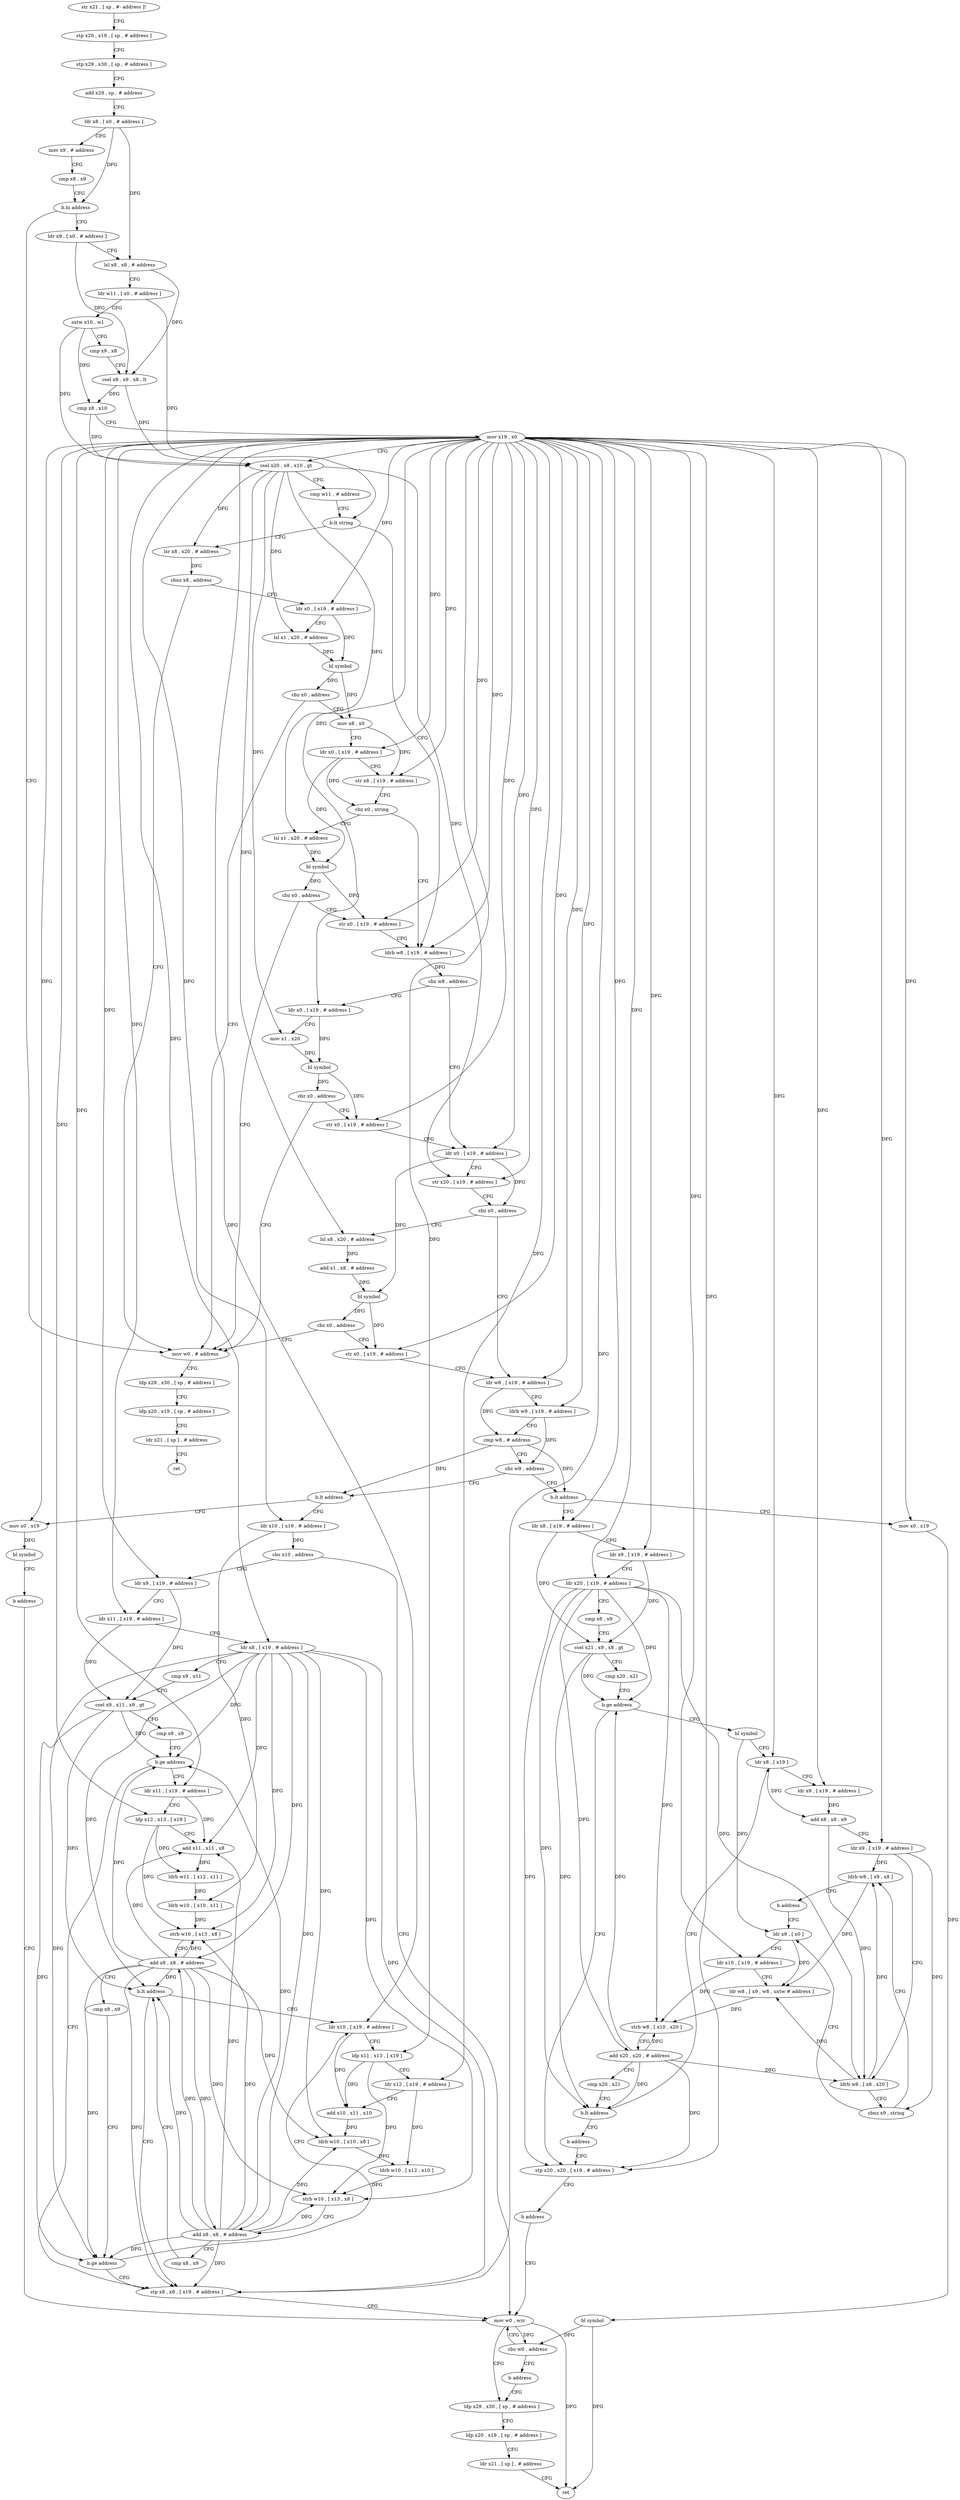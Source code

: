 digraph "func" {
"4267792" [label = "str x21 , [ sp , #- address ]!" ]
"4267796" [label = "stp x20 , x19 , [ sp , # address ]" ]
"4267800" [label = "stp x29 , x30 , [ sp , # address ]" ]
"4267804" [label = "add x29 , sp , # address" ]
"4267808" [label = "ldr x8 , [ x0 , # address ]" ]
"4267812" [label = "mov x9 , # address" ]
"4267816" [label = "cmp x8 , x9" ]
"4267820" [label = "b.hi address" ]
"4268276" [label = "mov w0 , # address" ]
"4267824" [label = "ldr x9 , [ x0 , # address ]" ]
"4268280" [label = "ldp x29 , x30 , [ sp , # address ]" ]
"4268284" [label = "ldp x20 , x19 , [ sp , # address ]" ]
"4268288" [label = "ldr x21 , [ sp ] , # address" ]
"4268292" [label = "ret" ]
"4267828" [label = "lsl x8 , x8 , # address" ]
"4267832" [label = "ldr w11 , [ x0 , # address ]" ]
"4267836" [label = "sxtw x10 , w1" ]
"4267840" [label = "cmp x9 , x8" ]
"4267844" [label = "csel x8 , x9 , x8 , lt" ]
"4267848" [label = "cmp x8 , x10" ]
"4267852" [label = "mov x19 , x0" ]
"4267856" [label = "csel x20 , x8 , x10 , gt" ]
"4267860" [label = "cmp w11 , # address" ]
"4267864" [label = "b.lt string" ]
"4267924" [label = "ldrb w8 , [ x19 , # address ]" ]
"4267868" [label = "lsr x8 , x20 , # address" ]
"4267928" [label = "cbz w8 , address" ]
"4267952" [label = "ldr x0 , [ x19 , # address ]" ]
"4267932" [label = "ldr x0 , [ x19 , # address ]" ]
"4267872" [label = "cbnz x8 , address" ]
"4267876" [label = "ldr x0 , [ x19 , # address ]" ]
"4267956" [label = "str x20 , [ x19 , # address ]" ]
"4267960" [label = "cbz x0 , address" ]
"4267984" [label = "ldr w8 , [ x19 , # address ]" ]
"4267964" [label = "lsl x8 , x20 , # address" ]
"4267936" [label = "mov x1 , x20" ]
"4267940" [label = "bl symbol" ]
"4267944" [label = "cbz x0 , address" ]
"4267948" [label = "str x0 , [ x19 , # address ]" ]
"4267880" [label = "lsl x1 , x20 , # address" ]
"4267884" [label = "bl symbol" ]
"4267888" [label = "cbz x0 , address" ]
"4267892" [label = "mov x8 , x0" ]
"4267988" [label = "ldrb w9 , [ x19 , # address ]" ]
"4267992" [label = "cmp w8 , # address" ]
"4267996" [label = "cbz w9 , address" ]
"4268020" [label = "b.lt address" ]
"4268000" [label = "b.lt address" ]
"4267968" [label = "add x1 , x8 , # address" ]
"4267972" [label = "bl symbol" ]
"4267976" [label = "cbz x0 , address" ]
"4267980" [label = "str x0 , [ x19 , # address ]" ]
"4267896" [label = "ldr x0 , [ x19 , # address ]" ]
"4267900" [label = "str x8 , [ x19 , # address ]" ]
"4267904" [label = "cbz x0 , string" ]
"4267908" [label = "lsl x1 , x20 , # address" ]
"4268140" [label = "ldr x10 , [ x19 , # address ]" ]
"4268024" [label = "mov x0 , x19" ]
"4268036" [label = "ldr x8 , [ x19 , # address ]" ]
"4268004" [label = "mov x0 , x19" ]
"4267912" [label = "bl symbol" ]
"4267916" [label = "cbz x0 , address" ]
"4267920" [label = "str x0 , [ x19 , # address ]" ]
"4268144" [label = "cbz x10 , address" ]
"4268256" [label = "mov w0 , wzr" ]
"4268148" [label = "ldr x9 , [ x19 , # address ]" ]
"4268028" [label = "bl symbol" ]
"4268032" [label = "b address" ]
"4268040" [label = "ldr x9 , [ x19 , # address ]" ]
"4268044" [label = "ldr x20 , [ x19 , # address ]" ]
"4268048" [label = "cmp x8 , x9" ]
"4268052" [label = "csel x21 , x9 , x8 , gt" ]
"4268056" [label = "cmp x20 , x21" ]
"4268060" [label = "b.ge address" ]
"4268132" [label = "stp x20 , x20 , [ x19 , # address ]" ]
"4268064" [label = "bl symbol" ]
"4268008" [label = "bl symbol" ]
"4268012" [label = "cbz w0 , address" ]
"4268016" [label = "b address" ]
"4268260" [label = "ldp x29 , x30 , [ sp , # address ]" ]
"4268152" [label = "ldr x11 , [ x19 , # address ]" ]
"4268156" [label = "ldr x8 , [ x19 , # address ]" ]
"4268160" [label = "cmp x9 , x11" ]
"4268164" [label = "csel x9 , x11 , x9 , gt" ]
"4268168" [label = "cmp x8 , x9" ]
"4268172" [label = "b.ge address" ]
"4268252" [label = "stp x8 , x8 , [ x19 , # address ]" ]
"4268176" [label = "ldr x11 , [ x19 , # address ]" ]
"4268136" [label = "b address" ]
"4268068" [label = "ldr x8 , [ x19 ]" ]
"4268180" [label = "ldp x12 , x13 , [ x19 ]" ]
"4268184" [label = "add x11 , x11 , x8" ]
"4268188" [label = "ldrb w11 , [ x12 , x11 ]" ]
"4268192" [label = "ldrb w10 , [ x10 , x11 ]" ]
"4268196" [label = "strb w10 , [ x13 , x8 ]" ]
"4268200" [label = "add x8 , x8 , # address" ]
"4268204" [label = "cmp x8 , x9" ]
"4268208" [label = "b.ge address" ]
"4268212" [label = "ldr x10 , [ x19 , # address ]" ]
"4268124" [label = "ldrb w8 , [ x9 , x8 ]" ]
"4268128" [label = "b address" ]
"4268092" [label = "ldr x9 , [ x0 ]" ]
"4268096" [label = "ldr x10 , [ x19 , # address ]" ]
"4268100" [label = "ldr w8 , [ x9 , w8 , uxtw # address ]" ]
"4268104" [label = "strb w8 , [ x10 , x20 ]" ]
"4268108" [label = "add x20 , x20 , # address" ]
"4268112" [label = "cmp x20 , x21" ]
"4268116" [label = "b.lt address" ]
"4268120" [label = "b address" ]
"4268264" [label = "ldp x20 , x19 , [ sp , # address ]" ]
"4268268" [label = "ldr x21 , [ sp ] , # address" ]
"4268272" [label = "ret" ]
"4268216" [label = "ldp x11 , x13 , [ x19 ]" ]
"4268220" [label = "ldr x12 , [ x19 , # address ]" ]
"4268224" [label = "add x10 , x11 , x10" ]
"4268228" [label = "ldrb w10 , [ x10 , x8 ]" ]
"4268232" [label = "ldrb w10 , [ x12 , x10 ]" ]
"4268236" [label = "strb w10 , [ x13 , x8 ]" ]
"4268240" [label = "add x8 , x8 , # address" ]
"4268244" [label = "cmp x8 , x9" ]
"4268248" [label = "b.lt address" ]
"4268072" [label = "ldr x9 , [ x19 , # address ]" ]
"4268076" [label = "add x8 , x8 , x9" ]
"4268080" [label = "ldr x9 , [ x19 , # address ]" ]
"4268084" [label = "ldrb w8 , [ x8 , x20 ]" ]
"4268088" [label = "cbnz x9 , string" ]
"4267792" -> "4267796" [ label = "CFG" ]
"4267796" -> "4267800" [ label = "CFG" ]
"4267800" -> "4267804" [ label = "CFG" ]
"4267804" -> "4267808" [ label = "CFG" ]
"4267808" -> "4267812" [ label = "CFG" ]
"4267808" -> "4267820" [ label = "DFG" ]
"4267808" -> "4267828" [ label = "DFG" ]
"4267812" -> "4267816" [ label = "CFG" ]
"4267816" -> "4267820" [ label = "CFG" ]
"4267820" -> "4268276" [ label = "CFG" ]
"4267820" -> "4267824" [ label = "CFG" ]
"4268276" -> "4268280" [ label = "CFG" ]
"4267824" -> "4267828" [ label = "CFG" ]
"4267824" -> "4267844" [ label = "DFG" ]
"4268280" -> "4268284" [ label = "CFG" ]
"4268284" -> "4268288" [ label = "CFG" ]
"4268288" -> "4268292" [ label = "CFG" ]
"4267828" -> "4267832" [ label = "CFG" ]
"4267828" -> "4267844" [ label = "DFG" ]
"4267832" -> "4267836" [ label = "CFG" ]
"4267832" -> "4267864" [ label = "DFG" ]
"4267836" -> "4267840" [ label = "CFG" ]
"4267836" -> "4267848" [ label = "DFG" ]
"4267836" -> "4267856" [ label = "DFG" ]
"4267840" -> "4267844" [ label = "CFG" ]
"4267844" -> "4267848" [ label = "DFG" ]
"4267844" -> "4267856" [ label = "DFG" ]
"4267848" -> "4267852" [ label = "CFG" ]
"4267848" -> "4267856" [ label = "DFG" ]
"4267852" -> "4267856" [ label = "CFG" ]
"4267852" -> "4267924" [ label = "DFG" ]
"4267852" -> "4267952" [ label = "DFG" ]
"4267852" -> "4267956" [ label = "DFG" ]
"4267852" -> "4267932" [ label = "DFG" ]
"4267852" -> "4267876" [ label = "DFG" ]
"4267852" -> "4267984" [ label = "DFG" ]
"4267852" -> "4267988" [ label = "DFG" ]
"4267852" -> "4267948" [ label = "DFG" ]
"4267852" -> "4267896" [ label = "DFG" ]
"4267852" -> "4267900" [ label = "DFG" ]
"4267852" -> "4267980" [ label = "DFG" ]
"4267852" -> "4268140" [ label = "DFG" ]
"4267852" -> "4268024" [ label = "DFG" ]
"4267852" -> "4268036" [ label = "DFG" ]
"4267852" -> "4268040" [ label = "DFG" ]
"4267852" -> "4268044" [ label = "DFG" ]
"4267852" -> "4268004" [ label = "DFG" ]
"4267852" -> "4267920" [ label = "DFG" ]
"4267852" -> "4268148" [ label = "DFG" ]
"4267852" -> "4268152" [ label = "DFG" ]
"4267852" -> "4268156" [ label = "DFG" ]
"4267852" -> "4268132" [ label = "DFG" ]
"4267852" -> "4268252" [ label = "DFG" ]
"4267852" -> "4268176" [ label = "DFG" ]
"4267852" -> "4268180" [ label = "DFG" ]
"4267852" -> "4268068" [ label = "DFG" ]
"4267852" -> "4268072" [ label = "DFG" ]
"4267852" -> "4268080" [ label = "DFG" ]
"4267852" -> "4268212" [ label = "DFG" ]
"4267852" -> "4268216" [ label = "DFG" ]
"4267852" -> "4268220" [ label = "DFG" ]
"4267852" -> "4268096" [ label = "DFG" ]
"4267856" -> "4267860" [ label = "CFG" ]
"4267856" -> "4267868" [ label = "DFG" ]
"4267856" -> "4267956" [ label = "DFG" ]
"4267856" -> "4267936" [ label = "DFG" ]
"4267856" -> "4267880" [ label = "DFG" ]
"4267856" -> "4267964" [ label = "DFG" ]
"4267856" -> "4267908" [ label = "DFG" ]
"4267860" -> "4267864" [ label = "CFG" ]
"4267864" -> "4267924" [ label = "CFG" ]
"4267864" -> "4267868" [ label = "CFG" ]
"4267924" -> "4267928" [ label = "DFG" ]
"4267868" -> "4267872" [ label = "DFG" ]
"4267928" -> "4267952" [ label = "CFG" ]
"4267928" -> "4267932" [ label = "CFG" ]
"4267952" -> "4267956" [ label = "CFG" ]
"4267952" -> "4267960" [ label = "DFG" ]
"4267952" -> "4267972" [ label = "DFG" ]
"4267932" -> "4267936" [ label = "CFG" ]
"4267932" -> "4267940" [ label = "DFG" ]
"4267872" -> "4268276" [ label = "CFG" ]
"4267872" -> "4267876" [ label = "CFG" ]
"4267876" -> "4267880" [ label = "CFG" ]
"4267876" -> "4267884" [ label = "DFG" ]
"4267956" -> "4267960" [ label = "CFG" ]
"4267960" -> "4267984" [ label = "CFG" ]
"4267960" -> "4267964" [ label = "CFG" ]
"4267984" -> "4267988" [ label = "CFG" ]
"4267984" -> "4267992" [ label = "DFG" ]
"4267964" -> "4267968" [ label = "DFG" ]
"4267936" -> "4267940" [ label = "DFG" ]
"4267940" -> "4267944" [ label = "DFG" ]
"4267940" -> "4267948" [ label = "DFG" ]
"4267944" -> "4268276" [ label = "CFG" ]
"4267944" -> "4267948" [ label = "CFG" ]
"4267948" -> "4267952" [ label = "CFG" ]
"4267880" -> "4267884" [ label = "DFG" ]
"4267884" -> "4267888" [ label = "DFG" ]
"4267884" -> "4267892" [ label = "DFG" ]
"4267888" -> "4268276" [ label = "CFG" ]
"4267888" -> "4267892" [ label = "CFG" ]
"4267892" -> "4267896" [ label = "CFG" ]
"4267892" -> "4267900" [ label = "DFG" ]
"4267988" -> "4267992" [ label = "CFG" ]
"4267988" -> "4267996" [ label = "DFG" ]
"4267992" -> "4267996" [ label = "CFG" ]
"4267992" -> "4268020" [ label = "DFG" ]
"4267992" -> "4268000" [ label = "DFG" ]
"4267996" -> "4268020" [ label = "CFG" ]
"4267996" -> "4268000" [ label = "CFG" ]
"4268020" -> "4268140" [ label = "CFG" ]
"4268020" -> "4268024" [ label = "CFG" ]
"4268000" -> "4268036" [ label = "CFG" ]
"4268000" -> "4268004" [ label = "CFG" ]
"4267968" -> "4267972" [ label = "DFG" ]
"4267972" -> "4267976" [ label = "DFG" ]
"4267972" -> "4267980" [ label = "DFG" ]
"4267976" -> "4268276" [ label = "CFG" ]
"4267976" -> "4267980" [ label = "CFG" ]
"4267980" -> "4267984" [ label = "CFG" ]
"4267896" -> "4267900" [ label = "CFG" ]
"4267896" -> "4267904" [ label = "DFG" ]
"4267896" -> "4267912" [ label = "DFG" ]
"4267900" -> "4267904" [ label = "CFG" ]
"4267904" -> "4267924" [ label = "CFG" ]
"4267904" -> "4267908" [ label = "CFG" ]
"4267908" -> "4267912" [ label = "DFG" ]
"4268140" -> "4268144" [ label = "DFG" ]
"4268140" -> "4268192" [ label = "DFG" ]
"4268024" -> "4268028" [ label = "DFG" ]
"4268036" -> "4268040" [ label = "CFG" ]
"4268036" -> "4268052" [ label = "DFG" ]
"4268004" -> "4268008" [ label = "DFG" ]
"4267912" -> "4267916" [ label = "DFG" ]
"4267912" -> "4267920" [ label = "DFG" ]
"4267916" -> "4268276" [ label = "CFG" ]
"4267916" -> "4267920" [ label = "CFG" ]
"4267920" -> "4267924" [ label = "CFG" ]
"4268144" -> "4268256" [ label = "CFG" ]
"4268144" -> "4268148" [ label = "CFG" ]
"4268256" -> "4268260" [ label = "CFG" ]
"4268256" -> "4268012" [ label = "DFG" ]
"4268256" -> "4268272" [ label = "DFG" ]
"4268148" -> "4268152" [ label = "CFG" ]
"4268148" -> "4268164" [ label = "DFG" ]
"4268028" -> "4268032" [ label = "CFG" ]
"4268032" -> "4268256" [ label = "CFG" ]
"4268040" -> "4268044" [ label = "CFG" ]
"4268040" -> "4268052" [ label = "DFG" ]
"4268044" -> "4268048" [ label = "CFG" ]
"4268044" -> "4268060" [ label = "DFG" ]
"4268044" -> "4268132" [ label = "DFG" ]
"4268044" -> "4268084" [ label = "DFG" ]
"4268044" -> "4268104" [ label = "DFG" ]
"4268044" -> "4268108" [ label = "DFG" ]
"4268044" -> "4268116" [ label = "DFG" ]
"4268048" -> "4268052" [ label = "CFG" ]
"4268052" -> "4268056" [ label = "CFG" ]
"4268052" -> "4268060" [ label = "DFG" ]
"4268052" -> "4268116" [ label = "DFG" ]
"4268056" -> "4268060" [ label = "CFG" ]
"4268060" -> "4268132" [ label = "CFG" ]
"4268060" -> "4268064" [ label = "CFG" ]
"4268132" -> "4268136" [ label = "CFG" ]
"4268064" -> "4268068" [ label = "CFG" ]
"4268064" -> "4268092" [ label = "DFG" ]
"4268008" -> "4268012" [ label = "DFG" ]
"4268008" -> "4268272" [ label = "DFG" ]
"4268012" -> "4268256" [ label = "CFG" ]
"4268012" -> "4268016" [ label = "CFG" ]
"4268016" -> "4268260" [ label = "CFG" ]
"4268260" -> "4268264" [ label = "CFG" ]
"4268152" -> "4268156" [ label = "CFG" ]
"4268152" -> "4268164" [ label = "DFG" ]
"4268156" -> "4268160" [ label = "CFG" ]
"4268156" -> "4268172" [ label = "DFG" ]
"4268156" -> "4268252" [ label = "DFG" ]
"4268156" -> "4268184" [ label = "DFG" ]
"4268156" -> "4268196" [ label = "DFG" ]
"4268156" -> "4268200" [ label = "DFG" ]
"4268156" -> "4268208" [ label = "DFG" ]
"4268156" -> "4268228" [ label = "DFG" ]
"4268156" -> "4268236" [ label = "DFG" ]
"4268156" -> "4268240" [ label = "DFG" ]
"4268156" -> "4268248" [ label = "DFG" ]
"4268160" -> "4268164" [ label = "CFG" ]
"4268164" -> "4268168" [ label = "CFG" ]
"4268164" -> "4268172" [ label = "DFG" ]
"4268164" -> "4268208" [ label = "DFG" ]
"4268164" -> "4268248" [ label = "DFG" ]
"4268168" -> "4268172" [ label = "CFG" ]
"4268172" -> "4268252" [ label = "CFG" ]
"4268172" -> "4268176" [ label = "CFG" ]
"4268252" -> "4268256" [ label = "CFG" ]
"4268176" -> "4268180" [ label = "CFG" ]
"4268176" -> "4268184" [ label = "DFG" ]
"4268136" -> "4268256" [ label = "CFG" ]
"4268068" -> "4268072" [ label = "CFG" ]
"4268068" -> "4268076" [ label = "DFG" ]
"4268180" -> "4268184" [ label = "CFG" ]
"4268180" -> "4268188" [ label = "DFG" ]
"4268180" -> "4268196" [ label = "DFG" ]
"4268184" -> "4268188" [ label = "DFG" ]
"4268188" -> "4268192" [ label = "DFG" ]
"4268192" -> "4268196" [ label = "DFG" ]
"4268196" -> "4268200" [ label = "CFG" ]
"4268200" -> "4268204" [ label = "CFG" ]
"4268200" -> "4268252" [ label = "DFG" ]
"4268200" -> "4268184" [ label = "DFG" ]
"4268200" -> "4268172" [ label = "DFG" ]
"4268200" -> "4268196" [ label = "DFG" ]
"4268200" -> "4268208" [ label = "DFG" ]
"4268200" -> "4268228" [ label = "DFG" ]
"4268200" -> "4268236" [ label = "DFG" ]
"4268200" -> "4268240" [ label = "DFG" ]
"4268200" -> "4268248" [ label = "DFG" ]
"4268204" -> "4268208" [ label = "CFG" ]
"4268208" -> "4268252" [ label = "CFG" ]
"4268208" -> "4268212" [ label = "CFG" ]
"4268212" -> "4268216" [ label = "CFG" ]
"4268212" -> "4268224" [ label = "DFG" ]
"4268124" -> "4268128" [ label = "CFG" ]
"4268124" -> "4268100" [ label = "DFG" ]
"4268128" -> "4268092" [ label = "CFG" ]
"4268092" -> "4268096" [ label = "CFG" ]
"4268092" -> "4268100" [ label = "DFG" ]
"4268096" -> "4268100" [ label = "CFG" ]
"4268096" -> "4268104" [ label = "DFG" ]
"4268100" -> "4268104" [ label = "DFG" ]
"4268104" -> "4268108" [ label = "CFG" ]
"4268108" -> "4268112" [ label = "CFG" ]
"4268108" -> "4268132" [ label = "DFG" ]
"4268108" -> "4268084" [ label = "DFG" ]
"4268108" -> "4268060" [ label = "DFG" ]
"4268108" -> "4268104" [ label = "DFG" ]
"4268108" -> "4268116" [ label = "DFG" ]
"4268112" -> "4268116" [ label = "CFG" ]
"4268116" -> "4268068" [ label = "CFG" ]
"4268116" -> "4268120" [ label = "CFG" ]
"4268120" -> "4268132" [ label = "CFG" ]
"4268264" -> "4268268" [ label = "CFG" ]
"4268268" -> "4268272" [ label = "CFG" ]
"4268216" -> "4268220" [ label = "CFG" ]
"4268216" -> "4268224" [ label = "DFG" ]
"4268216" -> "4268236" [ label = "DFG" ]
"4268220" -> "4268224" [ label = "CFG" ]
"4268220" -> "4268232" [ label = "DFG" ]
"4268224" -> "4268228" [ label = "DFG" ]
"4268228" -> "4268232" [ label = "DFG" ]
"4268232" -> "4268236" [ label = "DFG" ]
"4268236" -> "4268240" [ label = "CFG" ]
"4268240" -> "4268244" [ label = "CFG" ]
"4268240" -> "4268252" [ label = "DFG" ]
"4268240" -> "4268184" [ label = "DFG" ]
"4268240" -> "4268200" [ label = "DFG" ]
"4268240" -> "4268228" [ label = "DFG" ]
"4268240" -> "4268172" [ label = "DFG" ]
"4268240" -> "4268196" [ label = "DFG" ]
"4268240" -> "4268208" [ label = "DFG" ]
"4268240" -> "4268236" [ label = "DFG" ]
"4268240" -> "4268248" [ label = "DFG" ]
"4268244" -> "4268248" [ label = "CFG" ]
"4268248" -> "4268212" [ label = "CFG" ]
"4268248" -> "4268252" [ label = "CFG" ]
"4268072" -> "4268076" [ label = "DFG" ]
"4268076" -> "4268080" [ label = "CFG" ]
"4268076" -> "4268084" [ label = "DFG" ]
"4268080" -> "4268084" [ label = "CFG" ]
"4268080" -> "4268088" [ label = "DFG" ]
"4268080" -> "4268124" [ label = "DFG" ]
"4268084" -> "4268088" [ label = "CFG" ]
"4268084" -> "4268124" [ label = "DFG" ]
"4268084" -> "4268100" [ label = "DFG" ]
"4268088" -> "4268124" [ label = "CFG" ]
"4268088" -> "4268092" [ label = "CFG" ]
}
